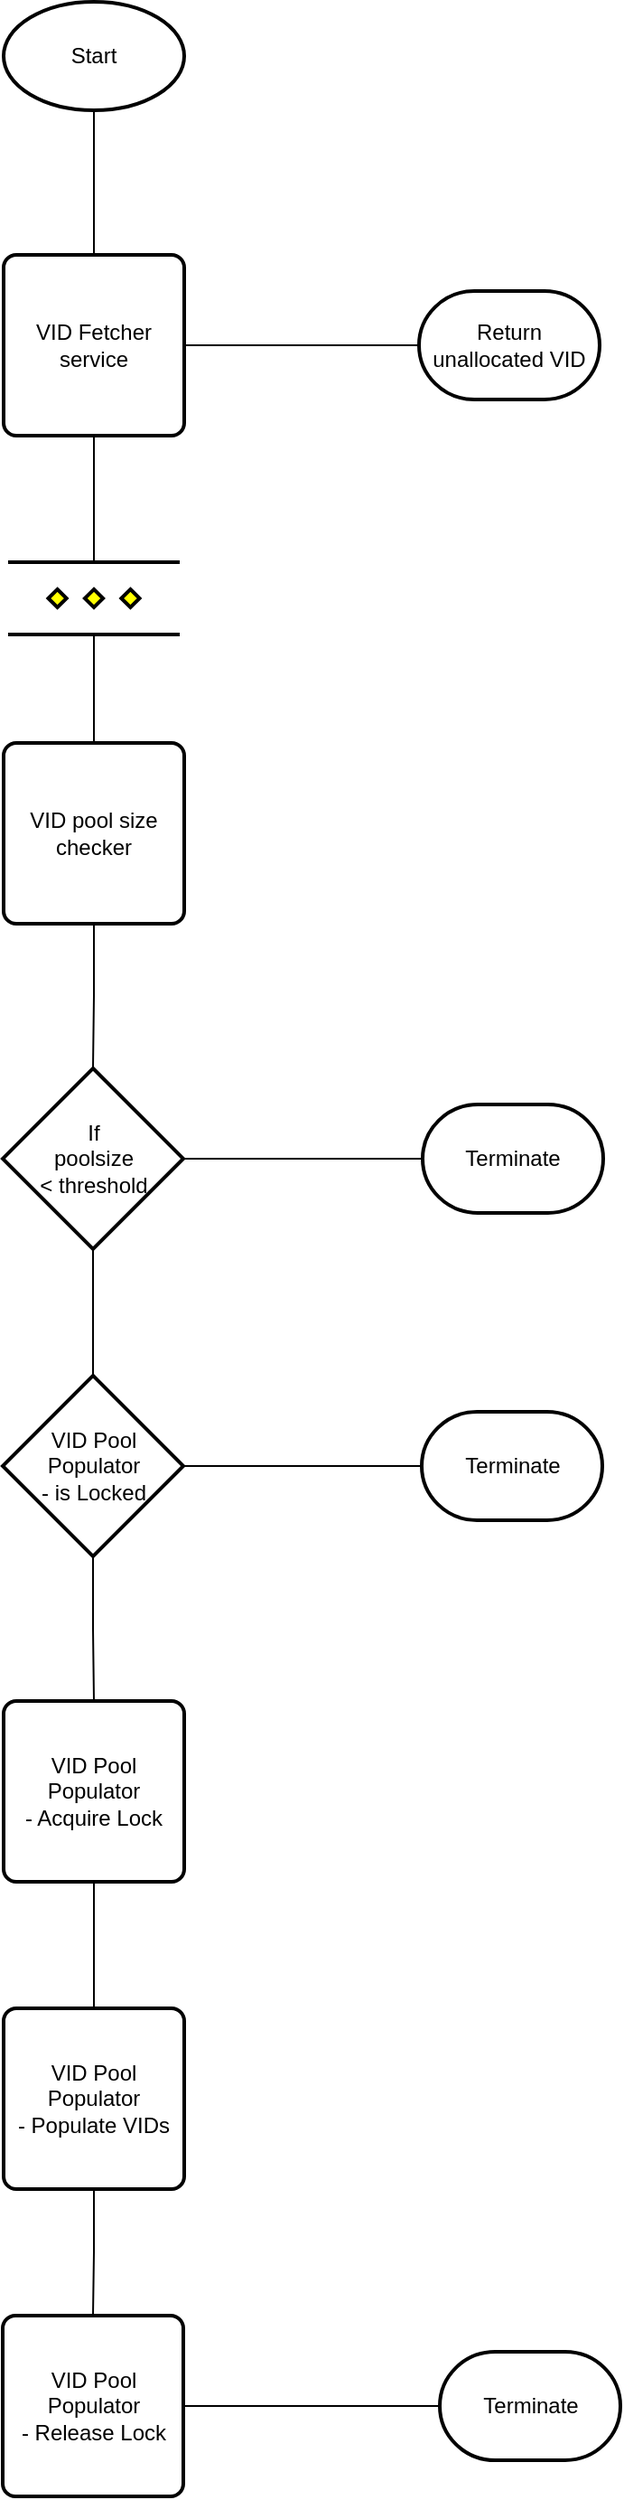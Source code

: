 <mxfile version="12.1.0" type="device" pages="1"><diagram id="dJwFx3_k7X9YvHWHNf8C" name="Page-1"><mxGraphModel dx="782" dy="497" grid="1" gridSize="10" guides="1" tooltips="1" connect="1" arrows="1" fold="1" page="1" pageScale="1" pageWidth="850" pageHeight="1100" math="0" shadow="0"><root><mxCell id="0"/><mxCell id="1" parent="0"/><mxCell id="5E5a84s2dMgMMcuLmJw7-17" style="edgeStyle=orthogonalEdgeStyle;rounded=0;orthogonalLoop=1;jettySize=auto;html=1;entryX=0.5;entryY=0;entryDx=0;entryDy=0;endArrow=none;endFill=0;" edge="1" parent="1" source="5E5a84s2dMgMMcuLmJw7-1" target="5E5a84s2dMgMMcuLmJw7-2"><mxGeometry relative="1" as="geometry"/></mxCell><mxCell id="5E5a84s2dMgMMcuLmJw7-1" value="Start" style="strokeWidth=2;html=1;shape=mxgraph.flowchart.start_1;whiteSpace=wrap;" vertex="1" parent="1"><mxGeometry x="330" y="120" width="100" height="60" as="geometry"/></mxCell><mxCell id="5E5a84s2dMgMMcuLmJw7-18" style="edgeStyle=orthogonalEdgeStyle;rounded=0;orthogonalLoop=1;jettySize=auto;html=1;entryX=0;entryY=0.5;entryDx=0;entryDy=0;entryPerimeter=0;endArrow=none;endFill=0;" edge="1" parent="1" source="5E5a84s2dMgMMcuLmJw7-2" target="5E5a84s2dMgMMcuLmJw7-7"><mxGeometry relative="1" as="geometry"/></mxCell><mxCell id="5E5a84s2dMgMMcuLmJw7-19" style="edgeStyle=orthogonalEdgeStyle;rounded=0;orthogonalLoop=1;jettySize=auto;html=1;entryX=0.5;entryY=0;entryDx=0;entryDy=0;entryPerimeter=0;endArrow=none;endFill=0;" edge="1" parent="1" source="5E5a84s2dMgMMcuLmJw7-2" target="5E5a84s2dMgMMcuLmJw7-3"><mxGeometry relative="1" as="geometry"/></mxCell><mxCell id="5E5a84s2dMgMMcuLmJw7-2" value="VID Fetcher service" style="rounded=1;whiteSpace=wrap;html=1;absoluteArcSize=1;arcSize=14;strokeWidth=2;" vertex="1" parent="1"><mxGeometry x="330" y="260" width="100" height="100" as="geometry"/></mxCell><mxCell id="5E5a84s2dMgMMcuLmJw7-20" style="edgeStyle=orthogonalEdgeStyle;rounded=0;orthogonalLoop=1;jettySize=auto;html=1;entryX=0.5;entryY=0;entryDx=0;entryDy=0;endArrow=none;endFill=0;" edge="1" parent="1" source="5E5a84s2dMgMMcuLmJw7-3" target="5E5a84s2dMgMMcuLmJw7-4"><mxGeometry relative="1" as="geometry"/></mxCell><mxCell id="5E5a84s2dMgMMcuLmJw7-3" value="" style="verticalLabelPosition=bottom;verticalAlign=top;html=1;strokeWidth=2;shape=mxgraph.flowchart.parallel_mode;pointerEvents=1" vertex="1" parent="1"><mxGeometry x="332.5" y="430" width="95" height="40" as="geometry"/></mxCell><mxCell id="5E5a84s2dMgMMcuLmJw7-21" style="edgeStyle=orthogonalEdgeStyle;rounded=0;orthogonalLoop=1;jettySize=auto;html=1;entryX=0.5;entryY=0;entryDx=0;entryDy=0;entryPerimeter=0;endArrow=none;endFill=0;" edge="1" parent="1" source="5E5a84s2dMgMMcuLmJw7-4" target="5E5a84s2dMgMMcuLmJw7-5"><mxGeometry relative="1" as="geometry"/></mxCell><mxCell id="5E5a84s2dMgMMcuLmJw7-4" value="&lt;span style=&quot;white-space: normal&quot;&gt;VID pool size checker&lt;/span&gt;" style="rounded=1;whiteSpace=wrap;html=1;absoluteArcSize=1;arcSize=14;strokeWidth=2;" vertex="1" parent="1"><mxGeometry x="330" y="530" width="100" height="100" as="geometry"/></mxCell><mxCell id="5E5a84s2dMgMMcuLmJw7-22" style="edgeStyle=orthogonalEdgeStyle;rounded=0;orthogonalLoop=1;jettySize=auto;html=1;entryX=0.5;entryY=0;entryDx=0;entryDy=0;entryPerimeter=0;endArrow=none;endFill=0;" edge="1" parent="1" source="5E5a84s2dMgMMcuLmJw7-5" target="5E5a84s2dMgMMcuLmJw7-13"><mxGeometry relative="1" as="geometry"/></mxCell><mxCell id="5E5a84s2dMgMMcuLmJw7-26" style="edgeStyle=orthogonalEdgeStyle;rounded=0;orthogonalLoop=1;jettySize=auto;html=1;endArrow=none;endFill=0;" edge="1" parent="1" source="5E5a84s2dMgMMcuLmJw7-5" target="5E5a84s2dMgMMcuLmJw7-8"><mxGeometry relative="1" as="geometry"/></mxCell><mxCell id="5E5a84s2dMgMMcuLmJw7-5" value="If &lt;br&gt;poolsize&lt;br&gt;&amp;lt; threshold" style="strokeWidth=2;html=1;shape=mxgraph.flowchart.decision;whiteSpace=wrap;" vertex="1" parent="1"><mxGeometry x="329.5" y="710" width="100" height="100" as="geometry"/></mxCell><mxCell id="5E5a84s2dMgMMcuLmJw7-24" style="edgeStyle=orthogonalEdgeStyle;rounded=0;orthogonalLoop=1;jettySize=auto;html=1;entryX=0.5;entryY=0;entryDx=0;entryDy=0;endArrow=none;endFill=0;" edge="1" parent="1" source="5E5a84s2dMgMMcuLmJw7-6" target="5E5a84s2dMgMMcuLmJw7-9"><mxGeometry relative="1" as="geometry"/></mxCell><mxCell id="5E5a84s2dMgMMcuLmJw7-6" value="VID Pool Populator&lt;br&gt;- Acquire Lock" style="rounded=1;whiteSpace=wrap;html=1;absoluteArcSize=1;arcSize=14;strokeWidth=2;" vertex="1" parent="1"><mxGeometry x="330" y="1060" width="100" height="100" as="geometry"/></mxCell><mxCell id="5E5a84s2dMgMMcuLmJw7-7" value="Return unallocated VID" style="strokeWidth=2;html=1;shape=mxgraph.flowchart.terminator;whiteSpace=wrap;" vertex="1" parent="1"><mxGeometry x="560" y="280" width="100" height="60" as="geometry"/></mxCell><mxCell id="5E5a84s2dMgMMcuLmJw7-8" value="Terminate" style="strokeWidth=2;html=1;shape=mxgraph.flowchart.terminator;whiteSpace=wrap;" vertex="1" parent="1"><mxGeometry x="562" y="730" width="100" height="60" as="geometry"/></mxCell><mxCell id="5E5a84s2dMgMMcuLmJw7-25" style="edgeStyle=orthogonalEdgeStyle;rounded=0;orthogonalLoop=1;jettySize=auto;html=1;entryX=0.5;entryY=0;entryDx=0;entryDy=0;endArrow=none;endFill=0;" edge="1" parent="1" source="5E5a84s2dMgMMcuLmJw7-9" target="5E5a84s2dMgMMcuLmJw7-11"><mxGeometry relative="1" as="geometry"/></mxCell><mxCell id="5E5a84s2dMgMMcuLmJw7-9" value="&lt;span style=&quot;white-space: normal&quot;&gt;VID Pool Populator&lt;/span&gt;&lt;br style=&quot;white-space: normal&quot;&gt;&lt;span style=&quot;white-space: normal&quot;&gt;- Populate VIDs&lt;/span&gt;" style="rounded=1;whiteSpace=wrap;html=1;absoluteArcSize=1;arcSize=14;strokeWidth=2;" vertex="1" parent="1"><mxGeometry x="330" y="1230" width="100" height="100" as="geometry"/></mxCell><mxCell id="5E5a84s2dMgMMcuLmJw7-10" value="Terminate" style="strokeWidth=2;html=1;shape=mxgraph.flowchart.terminator;whiteSpace=wrap;" vertex="1" parent="1"><mxGeometry x="571.5" y="1420" width="100" height="60" as="geometry"/></mxCell><mxCell id="5E5a84s2dMgMMcuLmJw7-16" style="edgeStyle=orthogonalEdgeStyle;rounded=0;orthogonalLoop=1;jettySize=auto;html=1;entryX=0;entryY=0.5;entryDx=0;entryDy=0;entryPerimeter=0;endArrow=none;endFill=0;" edge="1" parent="1" source="5E5a84s2dMgMMcuLmJw7-11" target="5E5a84s2dMgMMcuLmJw7-10"><mxGeometry relative="1" as="geometry"/></mxCell><mxCell id="5E5a84s2dMgMMcuLmJw7-11" value="&lt;span style=&quot;white-space: normal&quot;&gt;VID Pool Populator&lt;/span&gt;&lt;br style=&quot;white-space: normal&quot;&gt;&lt;span style=&quot;white-space: normal&quot;&gt;- Release Lock&lt;/span&gt;" style="rounded=1;whiteSpace=wrap;html=1;absoluteArcSize=1;arcSize=14;strokeWidth=2;" vertex="1" parent="1"><mxGeometry x="329.5" y="1400" width="100" height="100" as="geometry"/></mxCell><mxCell id="5E5a84s2dMgMMcuLmJw7-15" style="edgeStyle=orthogonalEdgeStyle;rounded=0;orthogonalLoop=1;jettySize=auto;html=1;entryX=0;entryY=0.5;entryDx=0;entryDy=0;entryPerimeter=0;endArrow=none;endFill=0;" edge="1" parent="1" source="5E5a84s2dMgMMcuLmJw7-13" target="5E5a84s2dMgMMcuLmJw7-14"><mxGeometry relative="1" as="geometry"/></mxCell><mxCell id="5E5a84s2dMgMMcuLmJw7-23" style="edgeStyle=orthogonalEdgeStyle;rounded=0;orthogonalLoop=1;jettySize=auto;html=1;entryX=0.5;entryY=0;entryDx=0;entryDy=0;endArrow=none;endFill=0;" edge="1" parent="1" source="5E5a84s2dMgMMcuLmJw7-13" target="5E5a84s2dMgMMcuLmJw7-6"><mxGeometry relative="1" as="geometry"/></mxCell><mxCell id="5E5a84s2dMgMMcuLmJw7-13" value="&lt;span style=&quot;white-space: normal&quot;&gt;VID Pool Populator&lt;br&gt;&lt;/span&gt;- is Locked" style="strokeWidth=2;html=1;shape=mxgraph.flowchart.decision;whiteSpace=wrap;" vertex="1" parent="1"><mxGeometry x="329.5" y="880" width="100" height="100" as="geometry"/></mxCell><mxCell id="5E5a84s2dMgMMcuLmJw7-14" value="Terminate" style="strokeWidth=2;html=1;shape=mxgraph.flowchart.terminator;whiteSpace=wrap;" vertex="1" parent="1"><mxGeometry x="561.5" y="900" width="100" height="60" as="geometry"/></mxCell></root></mxGraphModel></diagram></mxfile>